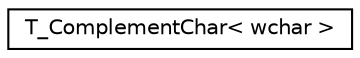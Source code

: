 digraph "Graphical Class Hierarchy"
{
  edge [fontname="Helvetica",fontsize="10",labelfontname="Helvetica",labelfontsize="10"];
  node [fontname="Helvetica",fontsize="10",shape=record];
  rankdir="LR";
  Node0 [label="T_ComplementChar\< wchar \>",height=0.2,width=0.4,color="black", fillcolor="white", style="filled",URL="$structaworx_1_1T__ComplementChar_3_01wchar_01_4.html"];
}
